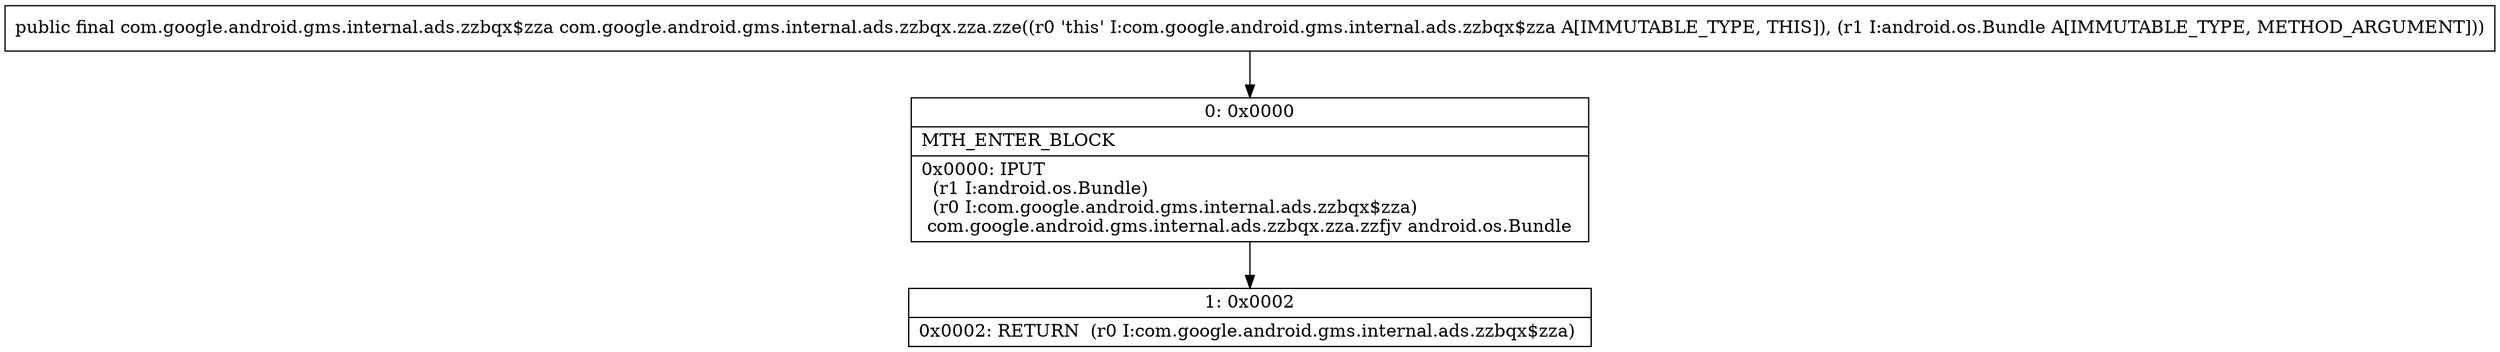 digraph "CFG forcom.google.android.gms.internal.ads.zzbqx.zza.zze(Landroid\/os\/Bundle;)Lcom\/google\/android\/gms\/internal\/ads\/zzbqx$zza;" {
Node_0 [shape=record,label="{0\:\ 0x0000|MTH_ENTER_BLOCK\l|0x0000: IPUT  \l  (r1 I:android.os.Bundle)\l  (r0 I:com.google.android.gms.internal.ads.zzbqx$zza)\l com.google.android.gms.internal.ads.zzbqx.zza.zzfjv android.os.Bundle \l}"];
Node_1 [shape=record,label="{1\:\ 0x0002|0x0002: RETURN  (r0 I:com.google.android.gms.internal.ads.zzbqx$zza) \l}"];
MethodNode[shape=record,label="{public final com.google.android.gms.internal.ads.zzbqx$zza com.google.android.gms.internal.ads.zzbqx.zza.zze((r0 'this' I:com.google.android.gms.internal.ads.zzbqx$zza A[IMMUTABLE_TYPE, THIS]), (r1 I:android.os.Bundle A[IMMUTABLE_TYPE, METHOD_ARGUMENT])) }"];
MethodNode -> Node_0;
Node_0 -> Node_1;
}

